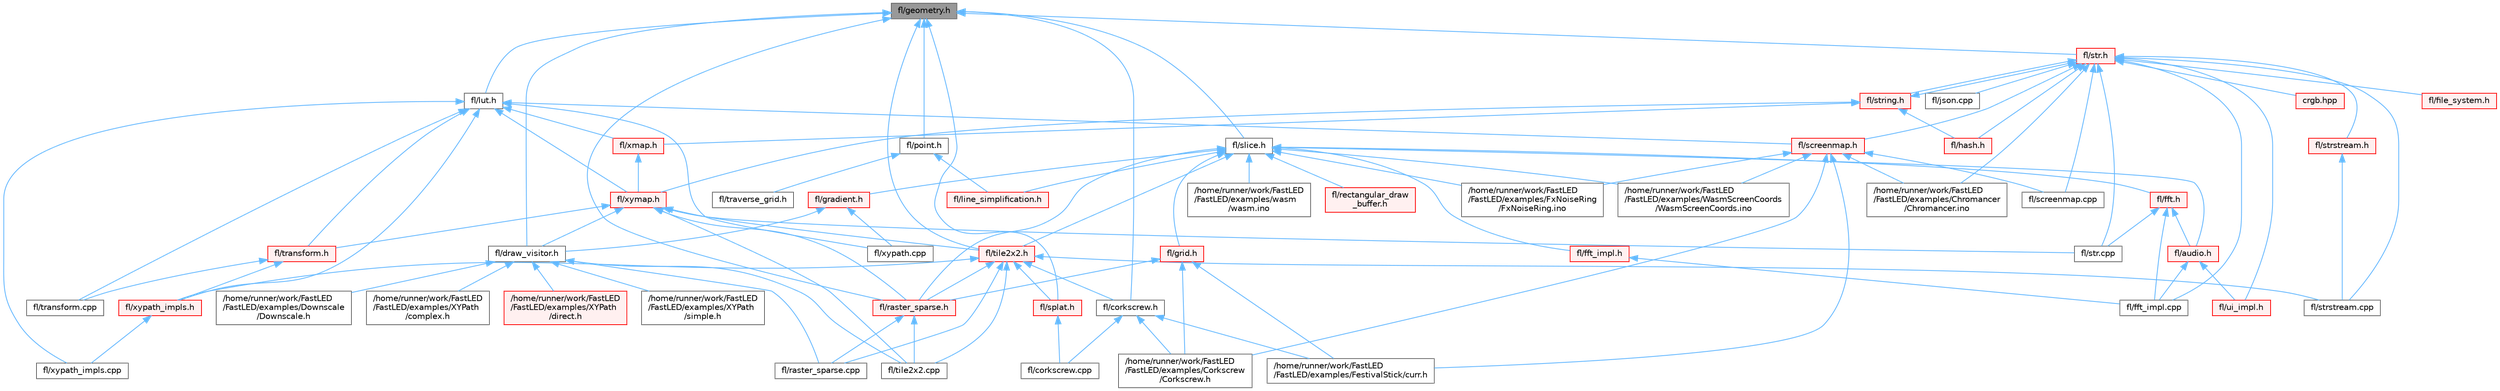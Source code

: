digraph "fl/geometry.h"
{
 // INTERACTIVE_SVG=YES
 // LATEX_PDF_SIZE
  bgcolor="transparent";
  edge [fontname=Helvetica,fontsize=10,labelfontname=Helvetica,labelfontsize=10];
  node [fontname=Helvetica,fontsize=10,shape=box,height=0.2,width=0.4];
  Node1 [id="Node000001",label="fl/geometry.h",height=0.2,width=0.4,color="gray40", fillcolor="grey60", style="filled", fontcolor="black",tooltip=" "];
  Node1 -> Node2 [id="edge1_Node000001_Node000002",dir="back",color="steelblue1",style="solid",tooltip=" "];
  Node2 [id="Node000002",label="fl/corkscrew.h",height=0.2,width=0.4,color="grey40", fillcolor="white", style="filled",URL="$d1/dd4/src_2fl_2corkscrew_8h.html",tooltip="Corkscrew projection utilities."];
  Node2 -> Node3 [id="edge2_Node000002_Node000003",dir="back",color="steelblue1",style="solid",tooltip=" "];
  Node3 [id="Node000003",label="/home/runner/work/FastLED\l/FastLED/examples/Corkscrew\l/Corkscrew.h",height=0.2,width=0.4,color="grey40", fillcolor="white", style="filled",URL="$df/d40/examples_2_corkscrew_2corkscrew_8h.html",tooltip=" "];
  Node2 -> Node4 [id="edge3_Node000002_Node000004",dir="back",color="steelblue1",style="solid",tooltip=" "];
  Node4 [id="Node000004",label="/home/runner/work/FastLED\l/FastLED/examples/FestivalStick/curr.h",height=0.2,width=0.4,color="grey40", fillcolor="white", style="filled",URL="$d4/d06/curr_8h.html",tooltip=" "];
  Node2 -> Node5 [id="edge4_Node000002_Node000005",dir="back",color="steelblue1",style="solid",tooltip=" "];
  Node5 [id="Node000005",label="fl/corkscrew.cpp",height=0.2,width=0.4,color="grey40", fillcolor="white", style="filled",URL="$d3/d9b/corkscrew_8cpp.html",tooltip=" "];
  Node1 -> Node6 [id="edge5_Node000001_Node000006",dir="back",color="steelblue1",style="solid",tooltip=" "];
  Node6 [id="Node000006",label="fl/draw_visitor.h",height=0.2,width=0.4,color="grey40", fillcolor="white", style="filled",URL="$d0/d4f/draw__visitor_8h.html",tooltip=" "];
  Node6 -> Node7 [id="edge6_Node000006_Node000007",dir="back",color="steelblue1",style="solid",tooltip=" "];
  Node7 [id="Node000007",label="/home/runner/work/FastLED\l/FastLED/examples/Downscale\l/Downscale.h",height=0.2,width=0.4,color="grey40", fillcolor="white", style="filled",URL="$d6/d1a/examples_2_downscale_2downscale_8h.html",tooltip=" "];
  Node6 -> Node8 [id="edge7_Node000006_Node000008",dir="back",color="steelblue1",style="solid",tooltip=" "];
  Node8 [id="Node000008",label="/home/runner/work/FastLED\l/FastLED/examples/XYPath\l/complex.h",height=0.2,width=0.4,color="grey40", fillcolor="white", style="filled",URL="$d7/d3b/complex_8h.html",tooltip=" "];
  Node6 -> Node9 [id="edge8_Node000006_Node000009",dir="back",color="steelblue1",style="solid",tooltip=" "];
  Node9 [id="Node000009",label="/home/runner/work/FastLED\l/FastLED/examples/XYPath\l/direct.h",height=0.2,width=0.4,color="red", fillcolor="#FFF0F0", style="filled",URL="$d6/daf/direct_8h.html",tooltip=" "];
  Node6 -> Node11 [id="edge9_Node000006_Node000011",dir="back",color="steelblue1",style="solid",tooltip=" "];
  Node11 [id="Node000011",label="/home/runner/work/FastLED\l/FastLED/examples/XYPath\l/simple.h",height=0.2,width=0.4,color="grey40", fillcolor="white", style="filled",URL="$d8/d14/simple_8h.html",tooltip=" "];
  Node6 -> Node12 [id="edge10_Node000006_Node000012",dir="back",color="steelblue1",style="solid",tooltip=" "];
  Node12 [id="Node000012",label="fl/raster_sparse.cpp",height=0.2,width=0.4,color="grey40", fillcolor="white", style="filled",URL="$d7/d58/raster__sparse_8cpp.html",tooltip=" "];
  Node6 -> Node13 [id="edge11_Node000006_Node000013",dir="back",color="steelblue1",style="solid",tooltip=" "];
  Node13 [id="Node000013",label="fl/tile2x2.cpp",height=0.2,width=0.4,color="grey40", fillcolor="white", style="filled",URL="$db/d15/tile2x2_8cpp.html",tooltip=" "];
  Node1 -> Node14 [id="edge12_Node000001_Node000014",dir="back",color="steelblue1",style="solid",tooltip=" "];
  Node14 [id="Node000014",label="fl/lut.h",height=0.2,width=0.4,color="grey40", fillcolor="white", style="filled",URL="$db/d54/lut_8h.html",tooltip=" "];
  Node14 -> Node15 [id="edge13_Node000014_Node000015",dir="back",color="steelblue1",style="solid",tooltip=" "];
  Node15 [id="Node000015",label="fl/screenmap.h",height=0.2,width=0.4,color="red", fillcolor="#FFF0F0", style="filled",URL="$d7/d97/screenmap_8h.html",tooltip=" "];
  Node15 -> Node16 [id="edge14_Node000015_Node000016",dir="back",color="steelblue1",style="solid",tooltip=" "];
  Node16 [id="Node000016",label="/home/runner/work/FastLED\l/FastLED/examples/Chromancer\l/Chromancer.ino",height=0.2,width=0.4,color="grey40", fillcolor="white", style="filled",URL="$d1/ddb/_chromancer_8ino.html",tooltip=" "];
  Node15 -> Node3 [id="edge15_Node000015_Node000003",dir="back",color="steelblue1",style="solid",tooltip=" "];
  Node15 -> Node4 [id="edge16_Node000015_Node000004",dir="back",color="steelblue1",style="solid",tooltip=" "];
  Node15 -> Node22 [id="edge17_Node000015_Node000022",dir="back",color="steelblue1",style="solid",tooltip=" "];
  Node22 [id="Node000022",label="/home/runner/work/FastLED\l/FastLED/examples/FxNoiseRing\l/FxNoiseRing.ino",height=0.2,width=0.4,color="grey40", fillcolor="white", style="filled",URL="$d3/dac/_fx_noise_ring_8ino.html",tooltip=" "];
  Node15 -> Node27 [id="edge18_Node000015_Node000027",dir="back",color="steelblue1",style="solid",tooltip=" "];
  Node27 [id="Node000027",label="/home/runner/work/FastLED\l/FastLED/examples/WasmScreenCoords\l/WasmScreenCoords.ino",height=0.2,width=0.4,color="grey40", fillcolor="white", style="filled",URL="$dc/d4d/_wasm_screen_coords_8ino.html",tooltip="Simple test for screen coordinates in the web compiled version of FastLED."];
  Node15 -> Node170 [id="edge19_Node000015_Node000170",dir="back",color="steelblue1",style="solid",tooltip=" "];
  Node170 [id="Node000170",label="fl/screenmap.cpp",height=0.2,width=0.4,color="grey40", fillcolor="white", style="filled",URL="$d9/d6f/screenmap_8cpp.html",tooltip=" "];
  Node14 -> Node172 [id="edge20_Node000014_Node000172",dir="back",color="steelblue1",style="solid",tooltip=" "];
  Node172 [id="Node000172",label="fl/transform.cpp",height=0.2,width=0.4,color="grey40", fillcolor="white", style="filled",URL="$d8/d8c/transform_8cpp.html",tooltip=" "];
  Node14 -> Node173 [id="edge21_Node000014_Node000173",dir="back",color="steelblue1",style="solid",tooltip=" "];
  Node173 [id="Node000173",label="fl/transform.h",height=0.2,width=0.4,color="red", fillcolor="#FFF0F0", style="filled",URL="$d2/d80/transform_8h.html",tooltip=" "];
  Node173 -> Node172 [id="edge22_Node000173_Node000172",dir="back",color="steelblue1",style="solid",tooltip=" "];
  Node173 -> Node181 [id="edge23_Node000173_Node000181",dir="back",color="steelblue1",style="solid",tooltip=" "];
  Node181 [id="Node000181",label="fl/xypath_impls.h",height=0.2,width=0.4,color="red", fillcolor="#FFF0F0", style="filled",URL="$d8/d5f/xypath__impls_8h.html",tooltip=" "];
  Node181 -> Node182 [id="edge24_Node000181_Node000182",dir="back",color="steelblue1",style="solid",tooltip=" "];
  Node182 [id="Node000182",label="fl/xypath_impls.cpp",height=0.2,width=0.4,color="grey40", fillcolor="white", style="filled",URL="$d4/db1/xypath__impls_8cpp.html",tooltip=" "];
  Node14 -> Node184 [id="edge25_Node000014_Node000184",dir="back",color="steelblue1",style="solid",tooltip=" "];
  Node184 [id="Node000184",label="fl/xmap.h",height=0.2,width=0.4,color="red", fillcolor="#FFF0F0", style="filled",URL="$dd/dcc/xmap_8h.html",tooltip=" "];
  Node184 -> Node186 [id="edge26_Node000184_Node000186",dir="back",color="steelblue1",style="solid",tooltip=" "];
  Node186 [id="Node000186",label="fl/xymap.h",height=0.2,width=0.4,color="red", fillcolor="#FFF0F0", style="filled",URL="$da/d61/xymap_8h.html",tooltip=" "];
  Node186 -> Node6 [id="edge27_Node000186_Node000006",dir="back",color="steelblue1",style="solid",tooltip=" "];
  Node186 -> Node197 [id="edge28_Node000186_Node000197",dir="back",color="steelblue1",style="solid",tooltip=" "];
  Node197 [id="Node000197",label="fl/raster_sparse.h",height=0.2,width=0.4,color="red", fillcolor="#FFF0F0", style="filled",URL="$d4/df9/raster__sparse_8h.html",tooltip=" "];
  Node197 -> Node12 [id="edge29_Node000197_Node000012",dir="back",color="steelblue1",style="solid",tooltip=" "];
  Node197 -> Node13 [id="edge30_Node000197_Node000013",dir="back",color="steelblue1",style="solid",tooltip=" "];
  Node186 -> Node199 [id="edge31_Node000186_Node000199",dir="back",color="steelblue1",style="solid",tooltip=" "];
  Node199 [id="Node000199",label="fl/str.cpp",height=0.2,width=0.4,color="grey40", fillcolor="white", style="filled",URL="$d1/d1f/str_8cpp.html",tooltip=" "];
  Node186 -> Node13 [id="edge32_Node000186_Node000013",dir="back",color="steelblue1",style="solid",tooltip=" "];
  Node186 -> Node200 [id="edge33_Node000186_Node000200",dir="back",color="steelblue1",style="solid",tooltip=" "];
  Node200 [id="Node000200",label="fl/tile2x2.h",height=0.2,width=0.4,color="red", fillcolor="#FFF0F0", style="filled",URL="$d2/db4/tile2x2_8h.html",tooltip=" "];
  Node200 -> Node2 [id="edge34_Node000200_Node000002",dir="back",color="steelblue1",style="solid",tooltip=" "];
  Node200 -> Node12 [id="edge35_Node000200_Node000012",dir="back",color="steelblue1",style="solid",tooltip=" "];
  Node200 -> Node197 [id="edge36_Node000200_Node000197",dir="back",color="steelblue1",style="solid",tooltip=" "];
  Node200 -> Node202 [id="edge37_Node000200_Node000202",dir="back",color="steelblue1",style="solid",tooltip=" "];
  Node202 [id="Node000202",label="fl/splat.h",height=0.2,width=0.4,color="red", fillcolor="#FFF0F0", style="filled",URL="$d3/daf/splat_8h.html",tooltip=" "];
  Node202 -> Node5 [id="edge38_Node000202_Node000005",dir="back",color="steelblue1",style="solid",tooltip=" "];
  Node200 -> Node203 [id="edge39_Node000200_Node000203",dir="back",color="steelblue1",style="solid",tooltip=" "];
  Node203 [id="Node000203",label="fl/strstream.cpp",height=0.2,width=0.4,color="grey40", fillcolor="white", style="filled",URL="$d3/d80/strstream_8cpp.html",tooltip=" "];
  Node200 -> Node13 [id="edge40_Node000200_Node000013",dir="back",color="steelblue1",style="solid",tooltip=" "];
  Node200 -> Node181 [id="edge41_Node000200_Node000181",dir="back",color="steelblue1",style="solid",tooltip=" "];
  Node186 -> Node173 [id="edge42_Node000186_Node000173",dir="back",color="steelblue1",style="solid",tooltip=" "];
  Node14 -> Node186 [id="edge43_Node000014_Node000186",dir="back",color="steelblue1",style="solid",tooltip=" "];
  Node14 -> Node179 [id="edge44_Node000014_Node000179",dir="back",color="steelblue1",style="solid",tooltip=" "];
  Node179 [id="Node000179",label="fl/xypath.cpp",height=0.2,width=0.4,color="grey40", fillcolor="white", style="filled",URL="$d4/d78/xypath_8cpp.html",tooltip=" "];
  Node14 -> Node182 [id="edge45_Node000014_Node000182",dir="back",color="steelblue1",style="solid",tooltip=" "];
  Node14 -> Node181 [id="edge46_Node000014_Node000181",dir="back",color="steelblue1",style="solid",tooltip=" "];
  Node1 -> Node227 [id="edge47_Node000001_Node000227",dir="back",color="steelblue1",style="solid",tooltip=" "];
  Node227 [id="Node000227",label="fl/point.h",height=0.2,width=0.4,color="grey40", fillcolor="white", style="filled",URL="$d2/d91/point_8h.html",tooltip=" "];
  Node227 -> Node228 [id="edge48_Node000227_Node000228",dir="back",color="steelblue1",style="solid",tooltip=" "];
  Node228 [id="Node000228",label="fl/line_simplification.h",height=0.2,width=0.4,color="red", fillcolor="#FFF0F0", style="filled",URL="$d8/da7/line__simplification_8h.html",tooltip=" "];
  Node227 -> Node230 [id="edge49_Node000227_Node000230",dir="back",color="steelblue1",style="solid",tooltip=" "];
  Node230 [id="Node000230",label="fl/traverse_grid.h",height=0.2,width=0.4,color="grey40", fillcolor="white", style="filled",URL="$d9/d42/traverse__grid_8h.html",tooltip=" "];
  Node1 -> Node197 [id="edge50_Node000001_Node000197",dir="back",color="steelblue1",style="solid",tooltip=" "];
  Node1 -> Node231 [id="edge51_Node000001_Node000231",dir="back",color="steelblue1",style="solid",tooltip=" "];
  Node231 [id="Node000231",label="fl/slice.h",height=0.2,width=0.4,color="grey40", fillcolor="white", style="filled",URL="$d0/d48/slice_8h.html",tooltip=" "];
  Node231 -> Node22 [id="edge52_Node000231_Node000022",dir="back",color="steelblue1",style="solid",tooltip=" "];
  Node231 -> Node27 [id="edge53_Node000231_Node000027",dir="back",color="steelblue1",style="solid",tooltip=" "];
  Node231 -> Node104 [id="edge54_Node000231_Node000104",dir="back",color="steelblue1",style="solid",tooltip=" "];
  Node104 [id="Node000104",label="/home/runner/work/FastLED\l/FastLED/examples/wasm\l/wasm.ino",height=0.2,width=0.4,color="grey40", fillcolor="white", style="filled",URL="$d7/dd3/wasm_8ino.html",tooltip="Demonstrates an advanced ino file with multiple effects and UI elements."];
  Node231 -> Node232 [id="edge55_Node000231_Node000232",dir="back",color="steelblue1",style="solid",tooltip=" "];
  Node232 [id="Node000232",label="fl/audio.h",height=0.2,width=0.4,color="red", fillcolor="#FFF0F0", style="filled",URL="$da/d09/audio_8h.html",tooltip=" "];
  Node232 -> Node121 [id="edge56_Node000232_Node000121",dir="back",color="steelblue1",style="solid",tooltip=" "];
  Node121 [id="Node000121",label="fl/fft_impl.cpp",height=0.2,width=0.4,color="grey40", fillcolor="white", style="filled",URL="$d1/dff/fft__impl_8cpp.html",tooltip=" "];
  Node232 -> Node234 [id="edge57_Node000232_Node000234",dir="back",color="steelblue1",style="solid",tooltip=" "];
  Node234 [id="Node000234",label="fl/ui_impl.h",height=0.2,width=0.4,color="red", fillcolor="#FFF0F0", style="filled",URL="$d6/dc0/ui__impl_8h.html",tooltip=" "];
  Node231 -> Node235 [id="edge58_Node000231_Node000235",dir="back",color="steelblue1",style="solid",tooltip=" "];
  Node235 [id="Node000235",label="fl/fft.h",height=0.2,width=0.4,color="red", fillcolor="#FFF0F0", style="filled",URL="$d7/d76/fft_8h.html",tooltip=" "];
  Node235 -> Node232 [id="edge59_Node000235_Node000232",dir="back",color="steelblue1",style="solid",tooltip=" "];
  Node235 -> Node121 [id="edge60_Node000235_Node000121",dir="back",color="steelblue1",style="solid",tooltip=" "];
  Node235 -> Node199 [id="edge61_Node000235_Node000199",dir="back",color="steelblue1",style="solid",tooltip=" "];
  Node231 -> Node237 [id="edge62_Node000231_Node000237",dir="back",color="steelblue1",style="solid",tooltip=" "];
  Node237 [id="Node000237",label="fl/fft_impl.h",height=0.2,width=0.4,color="red", fillcolor="#FFF0F0", style="filled",URL="$df/d73/fft__impl_8h.html",tooltip=" "];
  Node237 -> Node121 [id="edge63_Node000237_Node000121",dir="back",color="steelblue1",style="solid",tooltip=" "];
  Node231 -> Node192 [id="edge64_Node000231_Node000192",dir="back",color="steelblue1",style="solid",tooltip=" "];
  Node192 [id="Node000192",label="fl/gradient.h",height=0.2,width=0.4,color="red", fillcolor="#FFF0F0", style="filled",URL="$db/dfe/gradient_8h.html",tooltip=" "];
  Node192 -> Node6 [id="edge65_Node000192_Node000006",dir="back",color="steelblue1",style="solid",tooltip=" "];
  Node192 -> Node179 [id="edge66_Node000192_Node000179",dir="back",color="steelblue1",style="solid",tooltip=" "];
  Node231 -> Node238 [id="edge67_Node000231_Node000238",dir="back",color="steelblue1",style="solid",tooltip=" "];
  Node238 [id="Node000238",label="fl/grid.h",height=0.2,width=0.4,color="red", fillcolor="#FFF0F0", style="filled",URL="$da/d15/grid_8h.html",tooltip=" "];
  Node238 -> Node3 [id="edge68_Node000238_Node000003",dir="back",color="steelblue1",style="solid",tooltip=" "];
  Node238 -> Node4 [id="edge69_Node000238_Node000004",dir="back",color="steelblue1",style="solid",tooltip=" "];
  Node238 -> Node197 [id="edge70_Node000238_Node000197",dir="back",color="steelblue1",style="solid",tooltip=" "];
  Node231 -> Node228 [id="edge71_Node000231_Node000228",dir="back",color="steelblue1",style="solid",tooltip=" "];
  Node231 -> Node197 [id="edge72_Node000231_Node000197",dir="back",color="steelblue1",style="solid",tooltip=" "];
  Node231 -> Node239 [id="edge73_Node000231_Node000239",dir="back",color="steelblue1",style="solid",tooltip=" "];
  Node239 [id="Node000239",label="fl/rectangular_draw\l_buffer.h",height=0.2,width=0.4,color="red", fillcolor="#FFF0F0", style="filled",URL="$d9/df3/rectangular__draw__buffer_8h.html",tooltip=" "];
  Node231 -> Node200 [id="edge74_Node000231_Node000200",dir="back",color="steelblue1",style="solid",tooltip=" "];
  Node1 -> Node202 [id="edge75_Node000001_Node000202",dir="back",color="steelblue1",style="solid",tooltip=" "];
  Node1 -> Node241 [id="edge76_Node000001_Node000241",dir="back",color="steelblue1",style="solid",tooltip=" "];
  Node241 [id="Node000241",label="fl/str.h",height=0.2,width=0.4,color="red", fillcolor="#FFF0F0", style="filled",URL="$d1/d93/str_8h.html",tooltip=" "];
  Node241 -> Node16 [id="edge77_Node000241_Node000016",dir="back",color="steelblue1",style="solid",tooltip=" "];
  Node241 -> Node140 [id="edge78_Node000241_Node000140",dir="back",color="steelblue1",style="solid",tooltip=" "];
  Node140 [id="Node000140",label="crgb.hpp",height=0.2,width=0.4,color="red", fillcolor="#FFF0F0", style="filled",URL="$d0/d4b/crgb_8hpp.html",tooltip="Defines utility functions for the red, green, and blue (RGB) pixel struct."];
  Node241 -> Node121 [id="edge79_Node000241_Node000121",dir="back",color="steelblue1",style="solid",tooltip=" "];
  Node241 -> Node226 [id="edge80_Node000241_Node000226",dir="back",color="steelblue1",style="solid",tooltip=" "];
  Node226 [id="Node000226",label="fl/file_system.h",height=0.2,width=0.4,color="red", fillcolor="#FFF0F0", style="filled",URL="$d6/d8d/file__system_8h.html",tooltip=" "];
  Node241 -> Node242 [id="edge81_Node000241_Node000242",dir="back",color="steelblue1",style="solid",tooltip=" "];
  Node242 [id="Node000242",label="fl/hash.h",height=0.2,width=0.4,color="red", fillcolor="#FFF0F0", style="filled",URL="$db/dfb/hash_8h.html",tooltip=" "];
  Node241 -> Node246 [id="edge82_Node000241_Node000246",dir="back",color="steelblue1",style="solid",tooltip=" "];
  Node246 [id="Node000246",label="fl/json.cpp",height=0.2,width=0.4,color="grey40", fillcolor="white", style="filled",URL="$dd/d55/json_8cpp.html",tooltip=" "];
  Node241 -> Node170 [id="edge83_Node000241_Node000170",dir="back",color="steelblue1",style="solid",tooltip=" "];
  Node241 -> Node15 [id="edge84_Node000241_Node000015",dir="back",color="steelblue1",style="solid",tooltip=" "];
  Node241 -> Node199 [id="edge85_Node000241_Node000199",dir="back",color="steelblue1",style="solid",tooltip=" "];
  Node241 -> Node247 [id="edge86_Node000241_Node000247",dir="back",color="steelblue1",style="solid",tooltip=" "];
  Node247 [id="Node000247",label="fl/string.h",height=0.2,width=0.4,color="red", fillcolor="#FFF0F0", style="filled",URL="$da/d66/string_8h.html",tooltip=" "];
  Node247 -> Node242 [id="edge87_Node000247_Node000242",dir="back",color="steelblue1",style="solid",tooltip=" "];
  Node247 -> Node241 [id="edge88_Node000247_Node000241",dir="back",color="steelblue1",style="solid",tooltip=" "];
  Node247 -> Node184 [id="edge89_Node000247_Node000184",dir="back",color="steelblue1",style="solid",tooltip=" "];
  Node247 -> Node186 [id="edge90_Node000247_Node000186",dir="back",color="steelblue1",style="solid",tooltip=" "];
  Node241 -> Node203 [id="edge91_Node000241_Node000203",dir="back",color="steelblue1",style="solid",tooltip=" "];
  Node241 -> Node284 [id="edge92_Node000241_Node000284",dir="back",color="steelblue1",style="solid",tooltip=" "];
  Node284 [id="Node000284",label="fl/strstream.h",height=0.2,width=0.4,color="red", fillcolor="#FFF0F0", style="filled",URL="$d8/d00/strstream_8h.html",tooltip=" "];
  Node284 -> Node203 [id="edge93_Node000284_Node000203",dir="back",color="steelblue1",style="solid",tooltip=" "];
  Node241 -> Node234 [id="edge94_Node000241_Node000234",dir="back",color="steelblue1",style="solid",tooltip=" "];
  Node1 -> Node200 [id="edge95_Node000001_Node000200",dir="back",color="steelblue1",style="solid",tooltip=" "];
}
